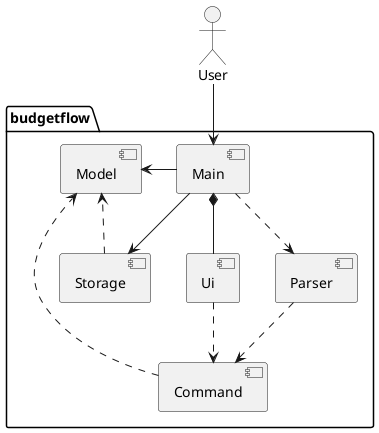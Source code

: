@startuml
'https://plantuml.com/use-case-diagram
actor User
package budgetflow {
    [Main]
    [Ui]
    [Parser]
    [Command]
    [Storage]
    [Model]
}
User --> [Main]
[Main] -left-> [Model]
[Main] --> [Storage]
[Main] *-- [Ui]
[Main] ..> [Parser]
[Storage] ..> [Model]
[Command] ..> [Model]
[Parser] ..> [Command]
[Ui] ..> [Command]

@enduml